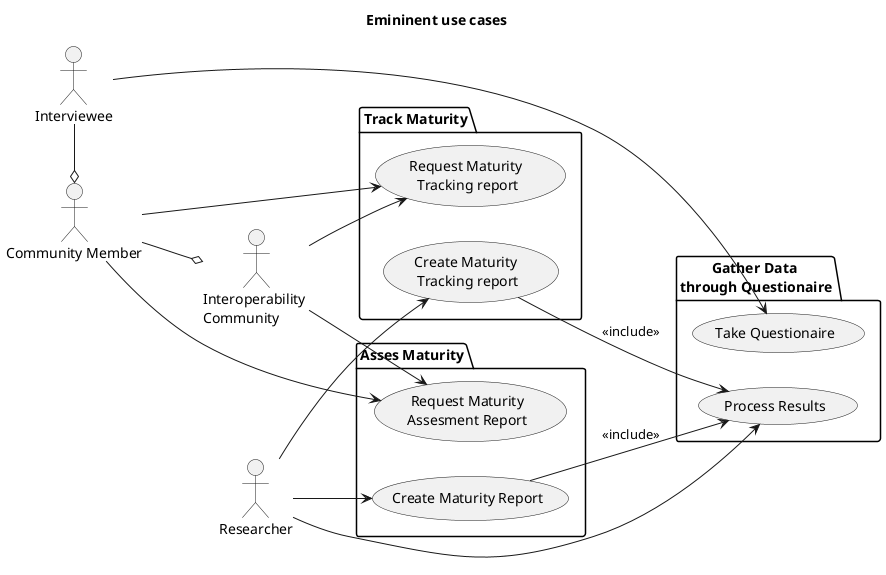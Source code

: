 
@startuml Emininent use cases
left to right direction

title "Emininent use cases"

actor "Interoperability \nCommunity" as iopc
actor "Community Member" as cm
actor "Interviewee" as intrvw
actor "Researcher" as rsrch

package "Asses Maturity" {
    usecase "Create Maturity Report" as crmrpt
    usecase "Request Maturity\nAssesment Report" as comrpt
}
Package "Gather Data \nthrough Questionaire" {
    usecase "Take Questionaire" as tq
    usecase "Process Results" as pr

}
package "Track Maturity" {
    usecase "Create Maturity \nTracking report" as crmtrpt
    usecase "Request Maturity \nTracking report" as comtrpt
}


crmtrpt --> pr : <<include>>
crmrpt --> pr : <<include>>

intrvw -r-o cm
cm --o iopc

' "Perform Maturity Assessment" ..> "Questionaire" <<depends>>
iopc --> comrpt
iopc --> comtrpt

cm --> comrpt
cm --> comtrpt


intrvw --> tq


rsrch --> pr 
rsrch --> crmrpt
rsrch --> crmtrpt

@enduml
